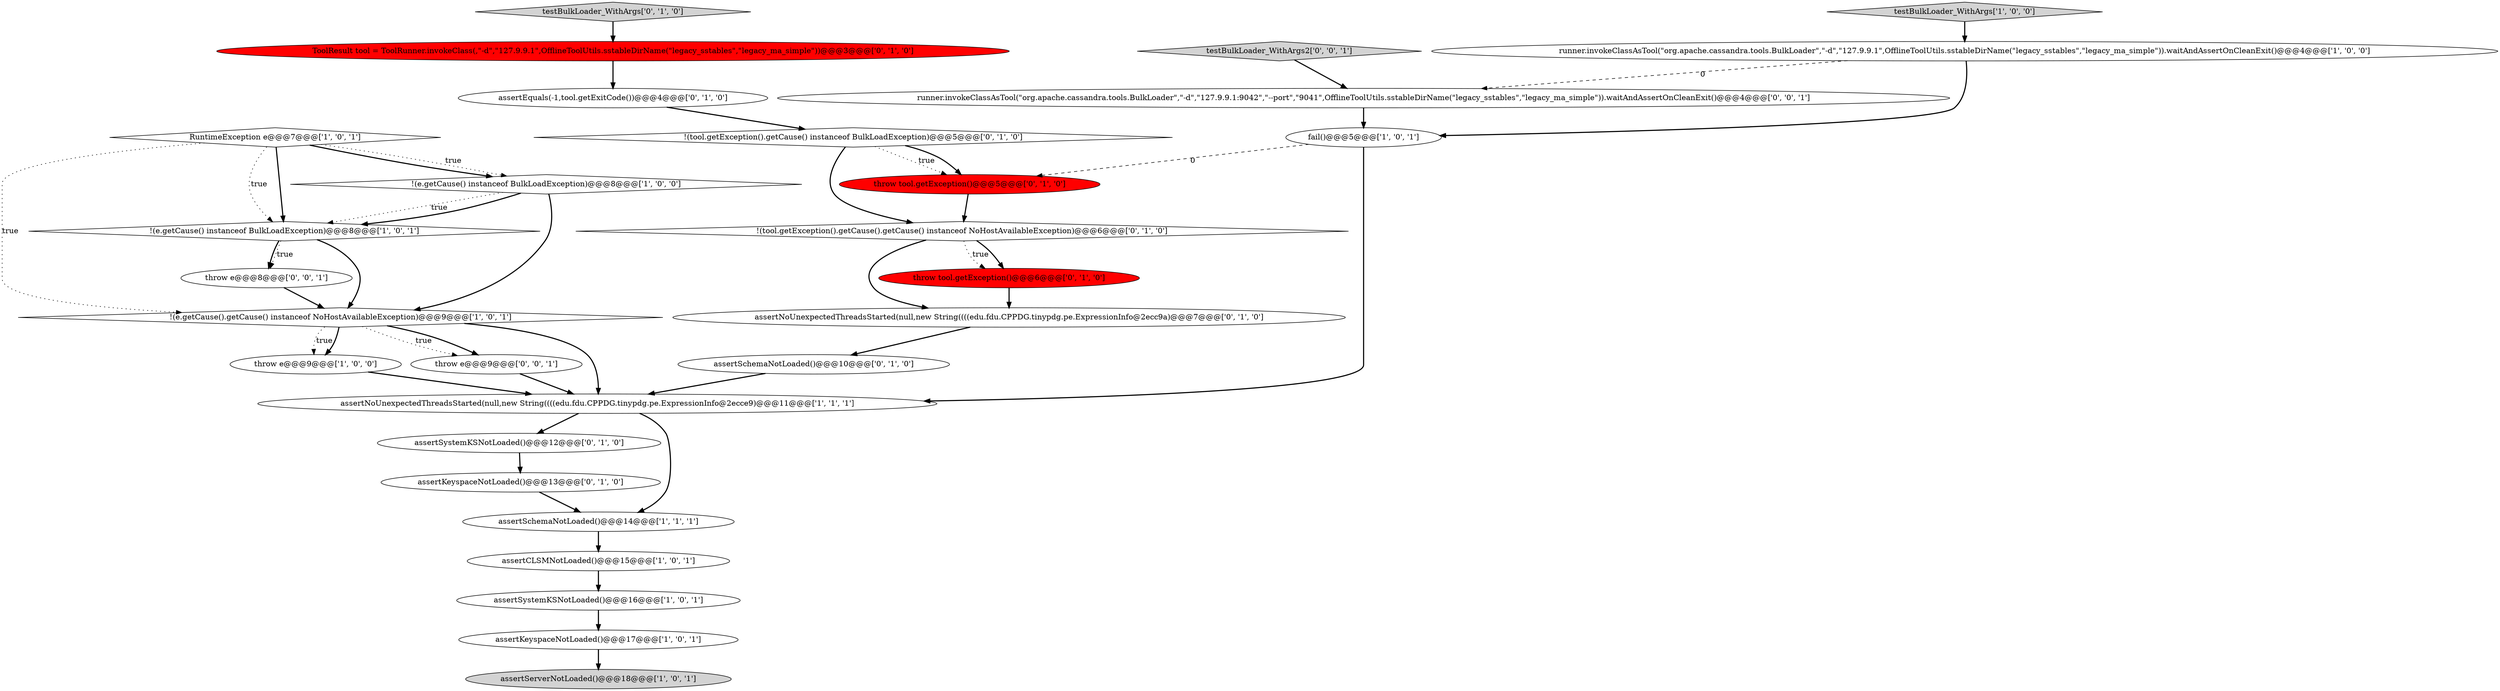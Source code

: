 digraph {
8 [style = filled, label = "throw e@@@9@@@['1', '0', '0']", fillcolor = white, shape = ellipse image = "AAA0AAABBB1BBB"];
11 [style = filled, label = "runner.invokeClassAsTool(\"org.apache.cassandra.tools.BulkLoader\",\"-d\",\"127.9.9.1\",OfflineToolUtils.sstableDirName(\"legacy_sstables\",\"legacy_ma_simple\")).waitAndAssertOnCleanExit()@@@4@@@['1', '0', '0']", fillcolor = white, shape = ellipse image = "AAA0AAABBB1BBB"];
22 [style = filled, label = "ToolResult tool = ToolRunner.invokeClass(,\"-d\",\"127.9.9.1\",OfflineToolUtils.sstableDirName(\"legacy_sstables\",\"legacy_ma_simple\"))@@@3@@@['0', '1', '0']", fillcolor = red, shape = ellipse image = "AAA1AAABBB2BBB"];
25 [style = filled, label = "throw e@@@9@@@['0', '0', '1']", fillcolor = white, shape = ellipse image = "AAA0AAABBB3BBB"];
28 [style = filled, label = "runner.invokeClassAsTool(\"org.apache.cassandra.tools.BulkLoader\",\"-d\",\"127.9.9.1:9042\",\"--port\",\"9041\",OfflineToolUtils.sstableDirName(\"legacy_sstables\",\"legacy_ma_simple\")).waitAndAssertOnCleanExit()@@@4@@@['0', '0', '1']", fillcolor = white, shape = ellipse image = "AAA0AAABBB3BBB"];
18 [style = filled, label = "assertEquals(-1,tool.getExitCode())@@@4@@@['0', '1', '0']", fillcolor = white, shape = ellipse image = "AAA0AAABBB2BBB"];
2 [style = filled, label = "fail()@@@5@@@['1', '0', '1']", fillcolor = white, shape = ellipse image = "AAA0AAABBB1BBB"];
21 [style = filled, label = "testBulkLoader_WithArgs['0', '1', '0']", fillcolor = lightgray, shape = diamond image = "AAA0AAABBB2BBB"];
5 [style = filled, label = "assertServerNotLoaded()@@@18@@@['1', '0', '1']", fillcolor = lightgray, shape = ellipse image = "AAA0AAABBB1BBB"];
7 [style = filled, label = "RuntimeException e@@@7@@@['1', '0', '1']", fillcolor = white, shape = diamond image = "AAA0AAABBB1BBB"];
15 [style = filled, label = "assertKeyspaceNotLoaded()@@@13@@@['0', '1', '0']", fillcolor = white, shape = ellipse image = "AAA0AAABBB2BBB"];
26 [style = filled, label = "testBulkLoader_WithArgs2['0', '0', '1']", fillcolor = lightgray, shape = diamond image = "AAA0AAABBB3BBB"];
12 [style = filled, label = "assertKeyspaceNotLoaded()@@@17@@@['1', '0', '1']", fillcolor = white, shape = ellipse image = "AAA0AAABBB1BBB"];
27 [style = filled, label = "throw e@@@8@@@['0', '0', '1']", fillcolor = white, shape = ellipse image = "AAA0AAABBB3BBB"];
24 [style = filled, label = "assertNoUnexpectedThreadsStarted(null,new String((((edu.fdu.CPPDG.tinypdg.pe.ExpressionInfo@2ecc9a)@@@7@@@['0', '1', '0']", fillcolor = white, shape = ellipse image = "AAA0AAABBB2BBB"];
23 [style = filled, label = "assertSystemKSNotLoaded()@@@12@@@['0', '1', '0']", fillcolor = white, shape = ellipse image = "AAA0AAABBB2BBB"];
14 [style = filled, label = "!(tool.getException().getCause().getCause() instanceof NoHostAvailableException)@@@6@@@['0', '1', '0']", fillcolor = white, shape = diamond image = "AAA0AAABBB2BBB"];
4 [style = filled, label = "assertSystemKSNotLoaded()@@@16@@@['1', '0', '1']", fillcolor = white, shape = ellipse image = "AAA0AAABBB1BBB"];
10 [style = filled, label = "!(e.getCause().getCause() instanceof NoHostAvailableException)@@@9@@@['1', '0', '1']", fillcolor = white, shape = diamond image = "AAA0AAABBB1BBB"];
19 [style = filled, label = "assertSchemaNotLoaded()@@@10@@@['0', '1', '0']", fillcolor = white, shape = ellipse image = "AAA0AAABBB2BBB"];
16 [style = filled, label = "!(tool.getException().getCause() instanceof BulkLoadException)@@@5@@@['0', '1', '0']", fillcolor = white, shape = diamond image = "AAA0AAABBB2BBB"];
9 [style = filled, label = "!(e.getCause() instanceof BulkLoadException)@@@8@@@['1', '0', '1']", fillcolor = white, shape = diamond image = "AAA0AAABBB1BBB"];
0 [style = filled, label = "assertNoUnexpectedThreadsStarted(null,new String((((edu.fdu.CPPDG.tinypdg.pe.ExpressionInfo@2ecce9)@@@11@@@['1', '1', '1']", fillcolor = white, shape = ellipse image = "AAA0AAABBB1BBB"];
6 [style = filled, label = "testBulkLoader_WithArgs['1', '0', '0']", fillcolor = lightgray, shape = diamond image = "AAA0AAABBB1BBB"];
13 [style = filled, label = "assertSchemaNotLoaded()@@@14@@@['1', '1', '1']", fillcolor = white, shape = ellipse image = "AAA0AAABBB1BBB"];
20 [style = filled, label = "throw tool.getException()@@@6@@@['0', '1', '0']", fillcolor = red, shape = ellipse image = "AAA1AAABBB2BBB"];
17 [style = filled, label = "throw tool.getException()@@@5@@@['0', '1', '0']", fillcolor = red, shape = ellipse image = "AAA1AAABBB2BBB"];
3 [style = filled, label = "!(e.getCause() instanceof BulkLoadException)@@@8@@@['1', '0', '0']", fillcolor = white, shape = diamond image = "AAA0AAABBB1BBB"];
1 [style = filled, label = "assertCLSMNotLoaded()@@@15@@@['1', '0', '1']", fillcolor = white, shape = ellipse image = "AAA0AAABBB1BBB"];
25->0 [style = bold, label=""];
14->24 [style = bold, label=""];
10->8 [style = dotted, label="true"];
1->4 [style = bold, label=""];
15->13 [style = bold, label=""];
24->19 [style = bold, label=""];
7->10 [style = dotted, label="true"];
12->5 [style = bold, label=""];
0->13 [style = bold, label=""];
16->17 [style = dotted, label="true"];
23->15 [style = bold, label=""];
16->17 [style = bold, label=""];
9->10 [style = bold, label=""];
3->9 [style = dotted, label="true"];
7->9 [style = dotted, label="true"];
2->17 [style = dashed, label="0"];
11->2 [style = bold, label=""];
7->3 [style = bold, label=""];
13->1 [style = bold, label=""];
19->0 [style = bold, label=""];
9->27 [style = bold, label=""];
8->0 [style = bold, label=""];
3->9 [style = bold, label=""];
7->9 [style = bold, label=""];
3->10 [style = bold, label=""];
28->2 [style = bold, label=""];
14->20 [style = dotted, label="true"];
9->27 [style = dotted, label="true"];
11->28 [style = dashed, label="0"];
2->0 [style = bold, label=""];
22->18 [style = bold, label=""];
10->25 [style = dotted, label="true"];
0->23 [style = bold, label=""];
10->8 [style = bold, label=""];
10->25 [style = bold, label=""];
17->14 [style = bold, label=""];
21->22 [style = bold, label=""];
7->3 [style = dotted, label="true"];
6->11 [style = bold, label=""];
27->10 [style = bold, label=""];
10->0 [style = bold, label=""];
4->12 [style = bold, label=""];
16->14 [style = bold, label=""];
26->28 [style = bold, label=""];
20->24 [style = bold, label=""];
14->20 [style = bold, label=""];
18->16 [style = bold, label=""];
}
